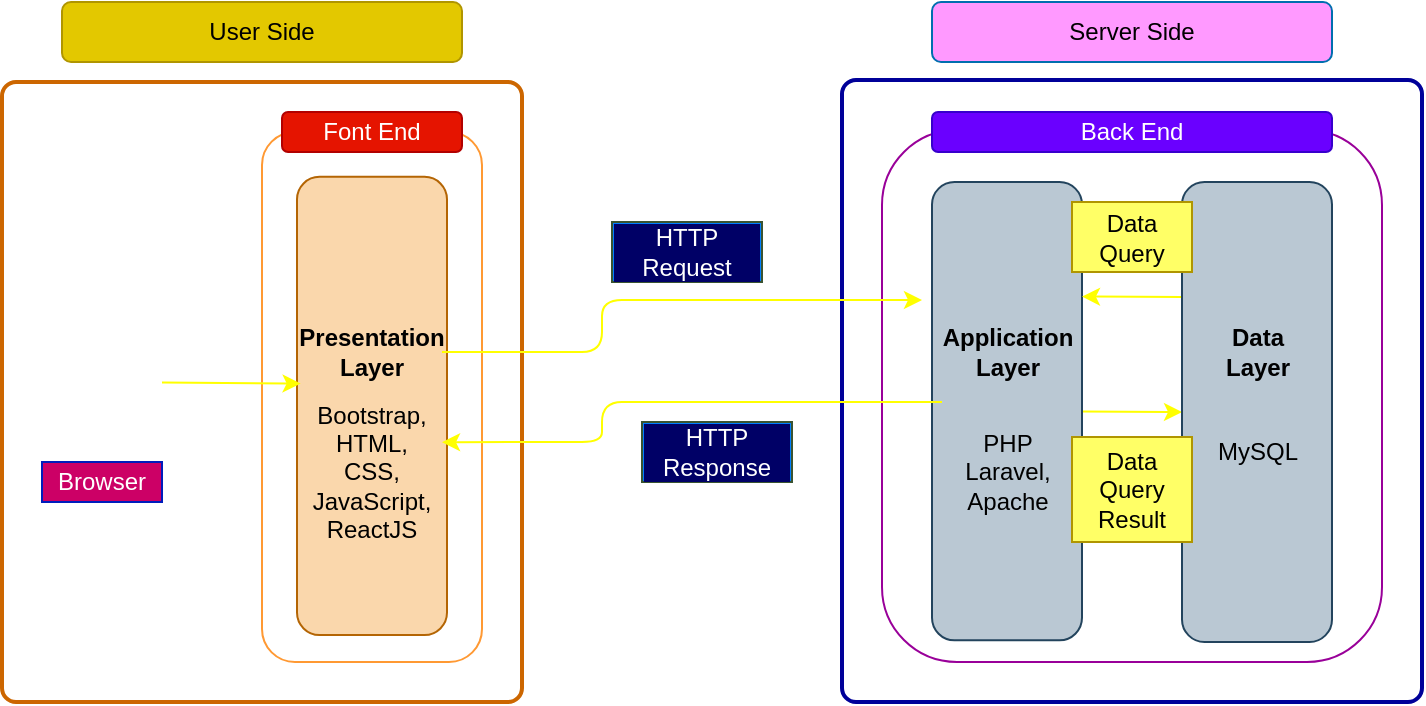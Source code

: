 <mxfile><diagram id="Q9xv8LYNZXr6SUncz8Mi" name="Page-1"><mxGraphModel dx="576" dy="440" grid="1" gridSize="10" guides="1" tooltips="1" connect="1" arrows="1" fold="1" page="1" pageScale="1" pageWidth="850" pageHeight="1100" background="none" math="0" shadow="0"><root><mxCell id="0"/><mxCell id="1" parent="0"/><mxCell id="21" value="" style="rounded=1;whiteSpace=wrap;html=1;absoluteArcSize=1;arcSize=14;strokeWidth=2;fillColor=none;strokeColor=#CC6600;" parent="1" vertex="1"><mxGeometry x="60" y="50" width="260" height="310" as="geometry"/></mxCell><mxCell id="6" value="" style="shape=image;verticalLabelPosition=bottom;labelBackgroundColor=default;verticalAlign=top;aspect=fixed;imageAspect=0;image=https://upload.wikimedia.org/wikipedia/commons/thumb/e/e1/Google_Chrome_icon_%28February_2022%29.svg/2048px-Google_Chrome_icon_%28February_2022%29.svg.png;" parent="1" vertex="1"><mxGeometry x="80" y="170" width="60" height="60" as="geometry"/></mxCell><mxCell id="11" value="" style="rounded=1;whiteSpace=wrap;html=1;absoluteArcSize=1;arcSize=14;strokeWidth=2;fillColor=none;strokeColor=#000099;" parent="1" vertex="1"><mxGeometry x="480" y="49" width="290" height="311" as="geometry"/></mxCell><mxCell id="18" value="" style="rounded=1;whiteSpace=wrap;html=1;strokeColor=#990099;" parent="1" vertex="1"><mxGeometry x="500" y="74" width="250" height="266" as="geometry"/></mxCell><mxCell id="20" value="Back End" style="rounded=1;whiteSpace=wrap;html=1;fillColor=#6a00ff;fontColor=#ffffff;strokeColor=#3700CC;" parent="1" vertex="1"><mxGeometry x="525" y="65" width="200" height="20" as="geometry"/></mxCell><mxCell id="22" value="" style="rounded=1;whiteSpace=wrap;html=1;strokeColor=#FF9933;" parent="1" vertex="1"><mxGeometry x="190" y="75" width="110" height="265" as="geometry"/></mxCell><mxCell id="23" value="Font End" style="rounded=1;whiteSpace=wrap;html=1;fillColor=#e51400;fontColor=#ffffff;strokeColor=#B20000;" parent="1" vertex="1"><mxGeometry x="200" y="65" width="90" height="20" as="geometry"/></mxCell><mxCell id="32" style="edgeStyle=none;html=1;entryX=0;entryY=0.5;entryDx=0;entryDy=0;strokeColor=#FFFF00;fontColor=#000000;" parent="1" source="25" target="26" edge="1"><mxGeometry relative="1" as="geometry"/></mxCell><mxCell id="25" value="" style="rounded=1;whiteSpace=wrap;html=1;fillColor=#bac8d3;strokeColor=#23445d;" parent="1" vertex="1"><mxGeometry x="525" y="100" width="75" height="229.13" as="geometry"/></mxCell><mxCell id="31" style="edgeStyle=none;html=1;entryX=1;entryY=0.25;entryDx=0;entryDy=0;strokeColor=#FFFF00;fontColor=#000000;exitX=0;exitY=0.25;exitDx=0;exitDy=0;" parent="1" source="26" target="25" edge="1"><mxGeometry relative="1" as="geometry"><Array as="points"/></mxGeometry></mxCell><mxCell id="26" value="" style="rounded=1;whiteSpace=wrap;html=1;fillColor=#bac8d3;strokeColor=#23445d;" parent="1" vertex="1"><mxGeometry x="650" y="100" width="75" height="230" as="geometry"/></mxCell><mxCell id="27" value="&lt;font&gt;Server Side&lt;/font&gt;" style="rounded=1;whiteSpace=wrap;html=1;fillColor=#FF99FF;strokeColor=#006EAF;fontColor=#000000;" parent="1" vertex="1"><mxGeometry x="525" y="10" width="200" height="30" as="geometry"/></mxCell><mxCell id="28" value="User Side" style="rounded=1;whiteSpace=wrap;html=1;fillColor=#e3c800;strokeColor=#B09500;fontColor=#000000;" parent="1" vertex="1"><mxGeometry x="90" y="10" width="200" height="30" as="geometry"/></mxCell><mxCell id="29" value="&lt;font color=&quot;#000000&quot;&gt;&lt;br&gt;&lt;/font&gt;" style="rounded=1;whiteSpace=wrap;html=1;fillColor=#fad7ac;strokeColor=#b46504;" parent="1" vertex="1"><mxGeometry x="207.5" y="97.43" width="75" height="229.13" as="geometry"/></mxCell><mxCell id="30" style="edgeStyle=none;html=1;fontColor=#000000;entryX=0.024;entryY=0.451;entryDx=0;entryDy=0;entryPerimeter=0;strokeColor=#FFFF00;" parent="1" source="6" target="29" edge="1"><mxGeometry relative="1" as="geometry"><mxPoint x="190" y="200" as="targetPoint"/></mxGeometry></mxCell><mxCell id="16" value="" style="endArrow=classic;html=1;strokeColor=#FFFF00;" parent="1" edge="1"><mxGeometry width="50" height="50" relative="1" as="geometry"><mxPoint x="280" y="185" as="sourcePoint"/><mxPoint x="520" y="159" as="targetPoint"/><Array as="points"><mxPoint x="360" y="185"/><mxPoint x="360" y="159"/></Array></mxGeometry></mxCell><mxCell id="15" value="" style="endArrow=classic;html=1;entryX=0.967;entryY=0.579;entryDx=0;entryDy=0;entryPerimeter=0;strokeColor=#FFFF00;" parent="1" target="29" edge="1"><mxGeometry width="50" height="50" relative="1" as="geometry"><mxPoint x="530" y="210" as="sourcePoint"/><mxPoint x="320" y="230" as="targetPoint"/><Array as="points"><mxPoint x="360" y="210"/><mxPoint x="360" y="230"/></Array></mxGeometry></mxCell><mxCell id="33" value="Browser" style="text;html=1;strokeColor=#001DBC;fillColor=#CC0066;align=center;verticalAlign=middle;whiteSpace=wrap;rounded=0;fontColor=#ffffff;" parent="1" vertex="1"><mxGeometry x="80" y="240" width="60" height="20" as="geometry"/></mxCell><mxCell id="34" value="HTTP Request" style="text;html=1;strokeColor=#3A5431;fillColor=#007FFF;align=center;verticalAlign=middle;whiteSpace=wrap;rounded=0;labelBackgroundColor=#000066;fontColor=#ffffff;" parent="1" vertex="1"><mxGeometry x="365" y="120" width="75" height="30" as="geometry"/></mxCell><mxCell id="35" value="HTTP Response" style="text;html=1;strokeColor=#3A5431;fillColor=#007FFF;align=center;verticalAlign=middle;whiteSpace=wrap;rounded=0;labelBackgroundColor=#000066;fontColor=#ffffff;" parent="1" vertex="1"><mxGeometry x="380" y="220" width="75" height="30" as="geometry"/></mxCell><mxCell id="36" value="&lt;b&gt;Presentation&lt;br&gt;Layer&lt;/b&gt;" style="text;html=1;strokeColor=none;fillColor=none;align=center;verticalAlign=middle;whiteSpace=wrap;rounded=0;labelBackgroundColor=none;fontColor=#000000;" parent="1" vertex="1"><mxGeometry x="215" y="170" width="60" height="30" as="geometry"/></mxCell><mxCell id="37" value="&lt;b&gt;Application&lt;br&gt;Layer&lt;/b&gt;" style="text;html=1;strokeColor=none;fillColor=none;align=center;verticalAlign=middle;whiteSpace=wrap;rounded=0;labelBackgroundColor=none;fontColor=#000000;" parent="1" vertex="1"><mxGeometry x="532.5" y="170" width="60" height="30" as="geometry"/></mxCell><mxCell id="38" value="&lt;b&gt;Data&lt;br&gt;Layer&lt;/b&gt;" style="text;html=1;strokeColor=none;fillColor=none;align=center;verticalAlign=middle;whiteSpace=wrap;rounded=0;labelBackgroundColor=none;fontColor=#000000;" parent="1" vertex="1"><mxGeometry x="657.5" y="170" width="60" height="30" as="geometry"/></mxCell><mxCell id="39" value="Bootstrap,&lt;br&gt;HTML,&lt;br&gt;CSS,&lt;br&gt;JavaScript,&lt;br&gt;ReactJS" style="text;html=1;strokeColor=none;fillColor=none;align=center;verticalAlign=middle;whiteSpace=wrap;rounded=0;labelBackgroundColor=none;fontColor=#000000;" parent="1" vertex="1"><mxGeometry x="215" y="230" width="60" height="30" as="geometry"/></mxCell><mxCell id="40" value="PHP Laravel,&lt;br&gt;Apache" style="text;html=1;strokeColor=none;fillColor=none;align=center;verticalAlign=middle;whiteSpace=wrap;rounded=0;labelBackgroundColor=none;fontColor=#000000;" parent="1" vertex="1"><mxGeometry x="532.5" y="230" width="60" height="30" as="geometry"/></mxCell><mxCell id="41" value="MySQL" style="text;html=1;strokeColor=none;fillColor=none;align=center;verticalAlign=middle;whiteSpace=wrap;rounded=0;labelBackgroundColor=none;fontColor=#000000;" parent="1" vertex="1"><mxGeometry x="657.5" y="220" width="60" height="30" as="geometry"/></mxCell><mxCell id="43" value="Data Query" style="text;html=1;strokeColor=#B09500;fillColor=#FFFF66;align=center;verticalAlign=middle;whiteSpace=wrap;rounded=0;fontColor=#000000;" parent="1" vertex="1"><mxGeometry x="595" y="110" width="60" height="35" as="geometry"/></mxCell><mxCell id="44" value="Data Query&lt;br&gt;Result" style="text;html=1;strokeColor=#B09500;fillColor=#FFFF66;align=center;verticalAlign=middle;whiteSpace=wrap;rounded=0;fontColor=#000000;" parent="1" vertex="1"><mxGeometry x="595" y="227.5" width="60" height="52.5" as="geometry"/></mxCell></root></mxGraphModel></diagram></mxfile>